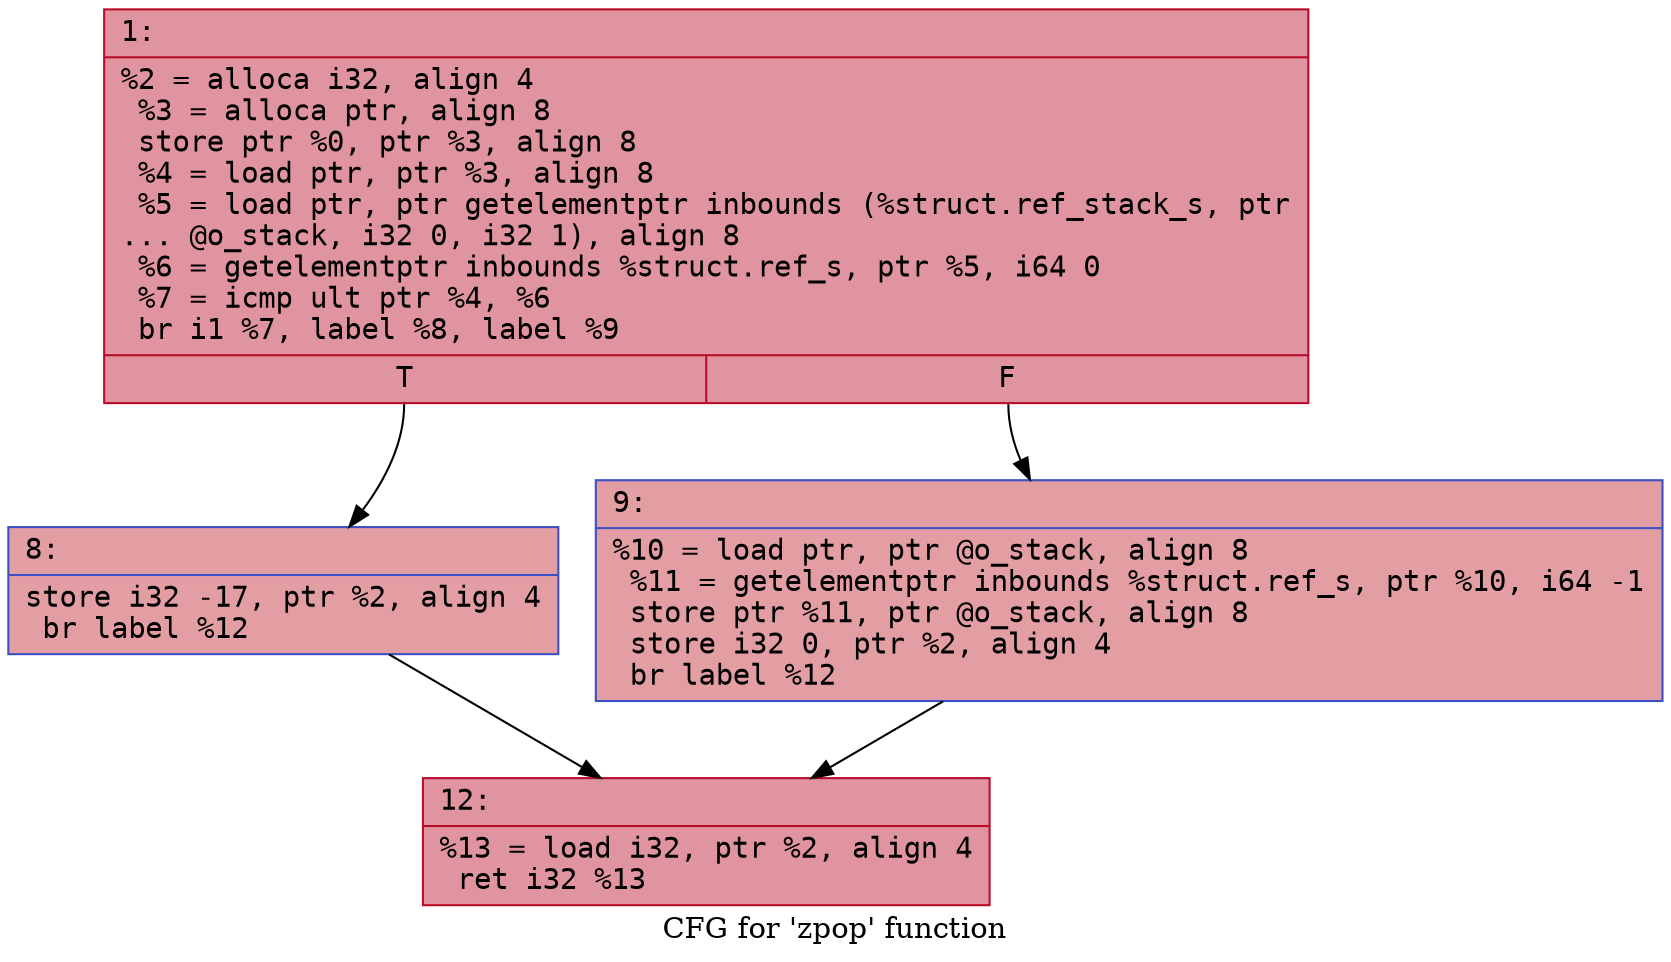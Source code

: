 digraph "CFG for 'zpop' function" {
	label="CFG for 'zpop' function";

	Node0x600003b95fe0 [shape=record,color="#b70d28ff", style=filled, fillcolor="#b70d2870" fontname="Courier",label="{1:\l|  %2 = alloca i32, align 4\l  %3 = alloca ptr, align 8\l  store ptr %0, ptr %3, align 8\l  %4 = load ptr, ptr %3, align 8\l  %5 = load ptr, ptr getelementptr inbounds (%struct.ref_stack_s, ptr\l... @o_stack, i32 0, i32 1), align 8\l  %6 = getelementptr inbounds %struct.ref_s, ptr %5, i64 0\l  %7 = icmp ult ptr %4, %6\l  br i1 %7, label %8, label %9\l|{<s0>T|<s1>F}}"];
	Node0x600003b95fe0:s0 -> Node0x600003b96030[tooltip="1 -> 8\nProbability 50.00%" ];
	Node0x600003b95fe0:s1 -> Node0x600003b96080[tooltip="1 -> 9\nProbability 50.00%" ];
	Node0x600003b96030 [shape=record,color="#3d50c3ff", style=filled, fillcolor="#be242e70" fontname="Courier",label="{8:\l|  store i32 -17, ptr %2, align 4\l  br label %12\l}"];
	Node0x600003b96030 -> Node0x600003b960d0[tooltip="8 -> 12\nProbability 100.00%" ];
	Node0x600003b96080 [shape=record,color="#3d50c3ff", style=filled, fillcolor="#be242e70" fontname="Courier",label="{9:\l|  %10 = load ptr, ptr @o_stack, align 8\l  %11 = getelementptr inbounds %struct.ref_s, ptr %10, i64 -1\l  store ptr %11, ptr @o_stack, align 8\l  store i32 0, ptr %2, align 4\l  br label %12\l}"];
	Node0x600003b96080 -> Node0x600003b960d0[tooltip="9 -> 12\nProbability 100.00%" ];
	Node0x600003b960d0 [shape=record,color="#b70d28ff", style=filled, fillcolor="#b70d2870" fontname="Courier",label="{12:\l|  %13 = load i32, ptr %2, align 4\l  ret i32 %13\l}"];
}
